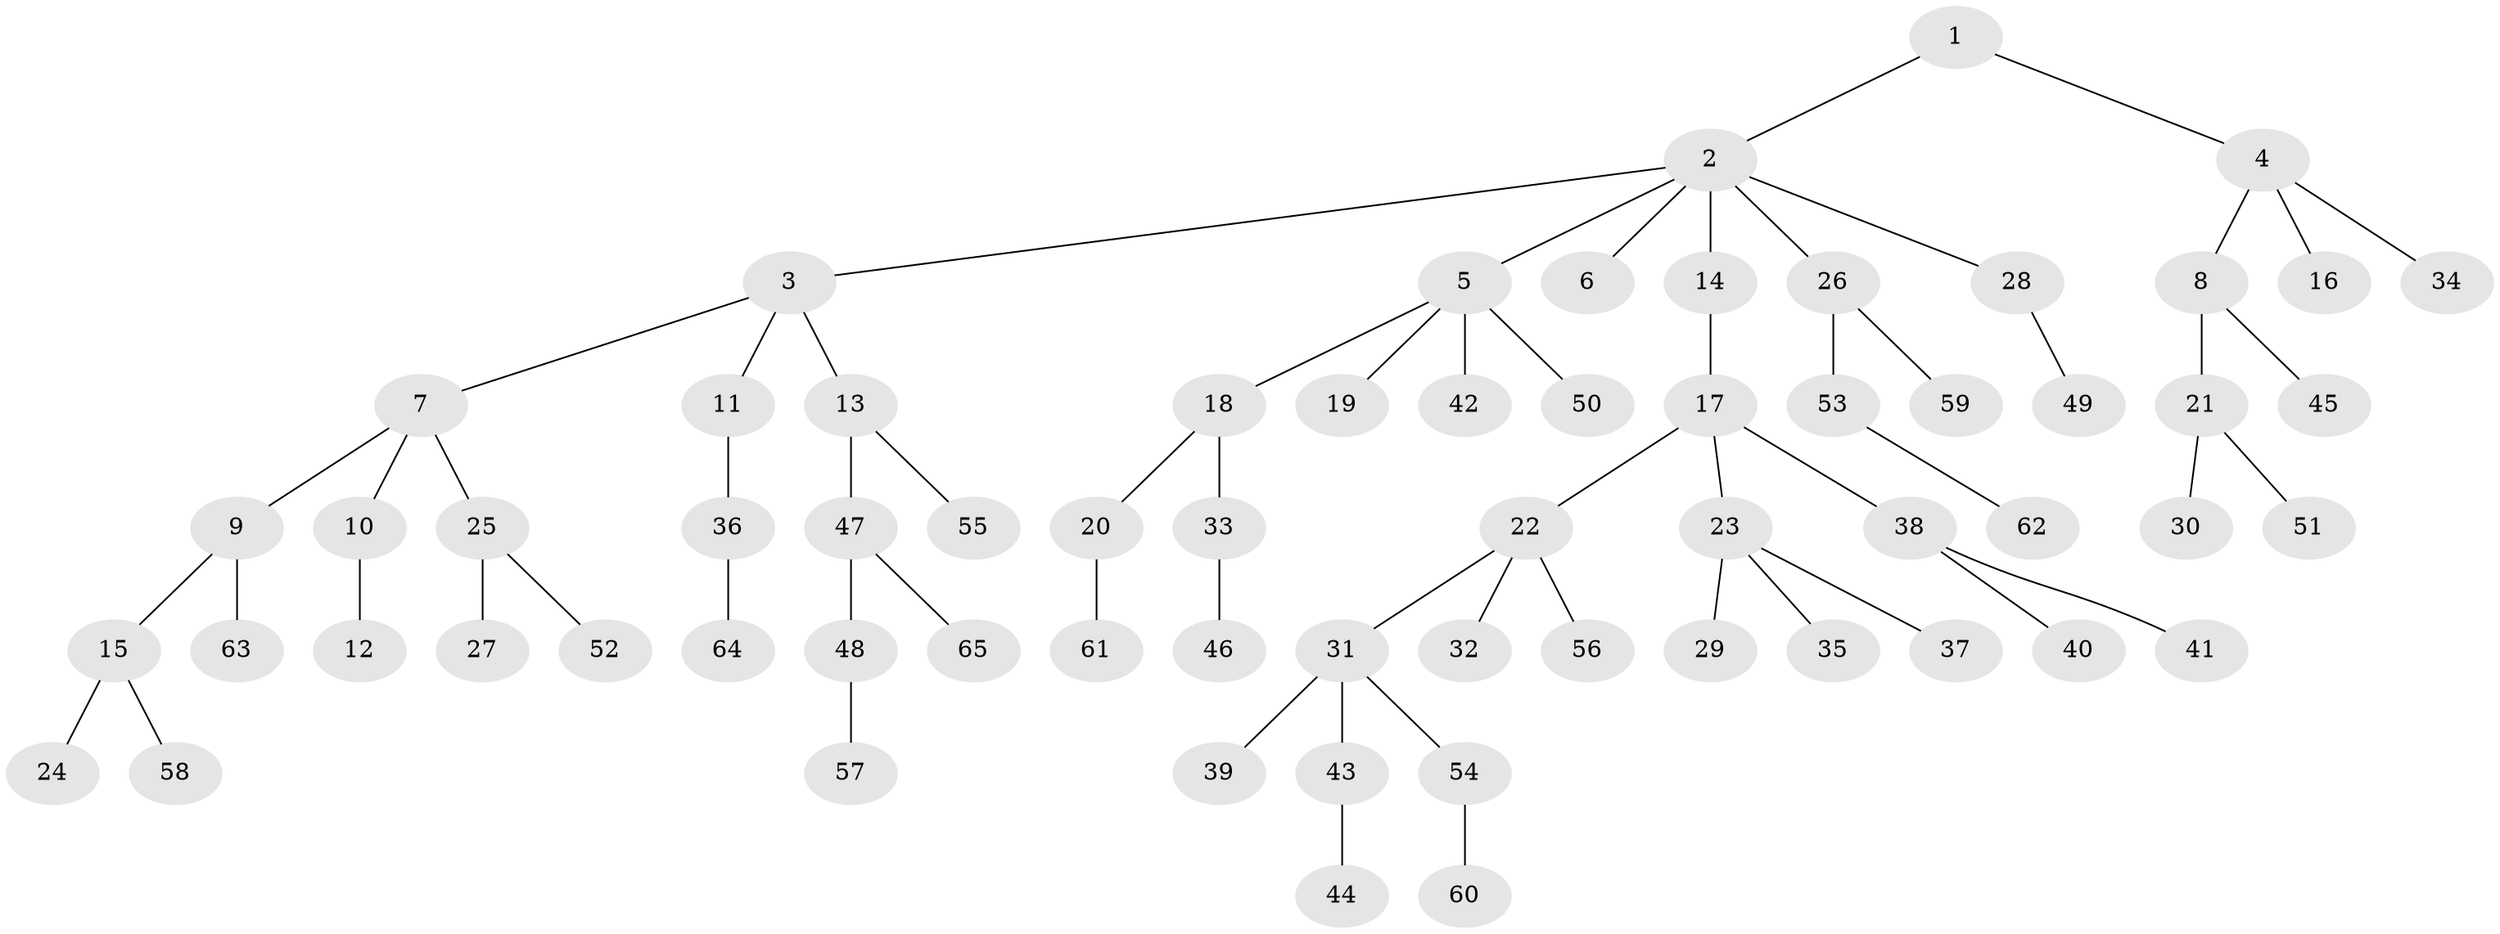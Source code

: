 // coarse degree distribution, {4: 0.13636363636363635, 9: 0.022727272727272728, 1: 0.6136363636363636, 2: 0.1590909090909091, 6: 0.022727272727272728, 3: 0.045454545454545456}
// Generated by graph-tools (version 1.1) at 2025/52/02/27/25 19:52:11]
// undirected, 65 vertices, 64 edges
graph export_dot {
graph [start="1"]
  node [color=gray90,style=filled];
  1;
  2;
  3;
  4;
  5;
  6;
  7;
  8;
  9;
  10;
  11;
  12;
  13;
  14;
  15;
  16;
  17;
  18;
  19;
  20;
  21;
  22;
  23;
  24;
  25;
  26;
  27;
  28;
  29;
  30;
  31;
  32;
  33;
  34;
  35;
  36;
  37;
  38;
  39;
  40;
  41;
  42;
  43;
  44;
  45;
  46;
  47;
  48;
  49;
  50;
  51;
  52;
  53;
  54;
  55;
  56;
  57;
  58;
  59;
  60;
  61;
  62;
  63;
  64;
  65;
  1 -- 2;
  1 -- 4;
  2 -- 3;
  2 -- 5;
  2 -- 6;
  2 -- 14;
  2 -- 26;
  2 -- 28;
  3 -- 7;
  3 -- 11;
  3 -- 13;
  4 -- 8;
  4 -- 16;
  4 -- 34;
  5 -- 18;
  5 -- 19;
  5 -- 42;
  5 -- 50;
  7 -- 9;
  7 -- 10;
  7 -- 25;
  8 -- 21;
  8 -- 45;
  9 -- 15;
  9 -- 63;
  10 -- 12;
  11 -- 36;
  13 -- 47;
  13 -- 55;
  14 -- 17;
  15 -- 24;
  15 -- 58;
  17 -- 22;
  17 -- 23;
  17 -- 38;
  18 -- 20;
  18 -- 33;
  20 -- 61;
  21 -- 30;
  21 -- 51;
  22 -- 31;
  22 -- 32;
  22 -- 56;
  23 -- 29;
  23 -- 35;
  23 -- 37;
  25 -- 27;
  25 -- 52;
  26 -- 53;
  26 -- 59;
  28 -- 49;
  31 -- 39;
  31 -- 43;
  31 -- 54;
  33 -- 46;
  36 -- 64;
  38 -- 40;
  38 -- 41;
  43 -- 44;
  47 -- 48;
  47 -- 65;
  48 -- 57;
  53 -- 62;
  54 -- 60;
}
